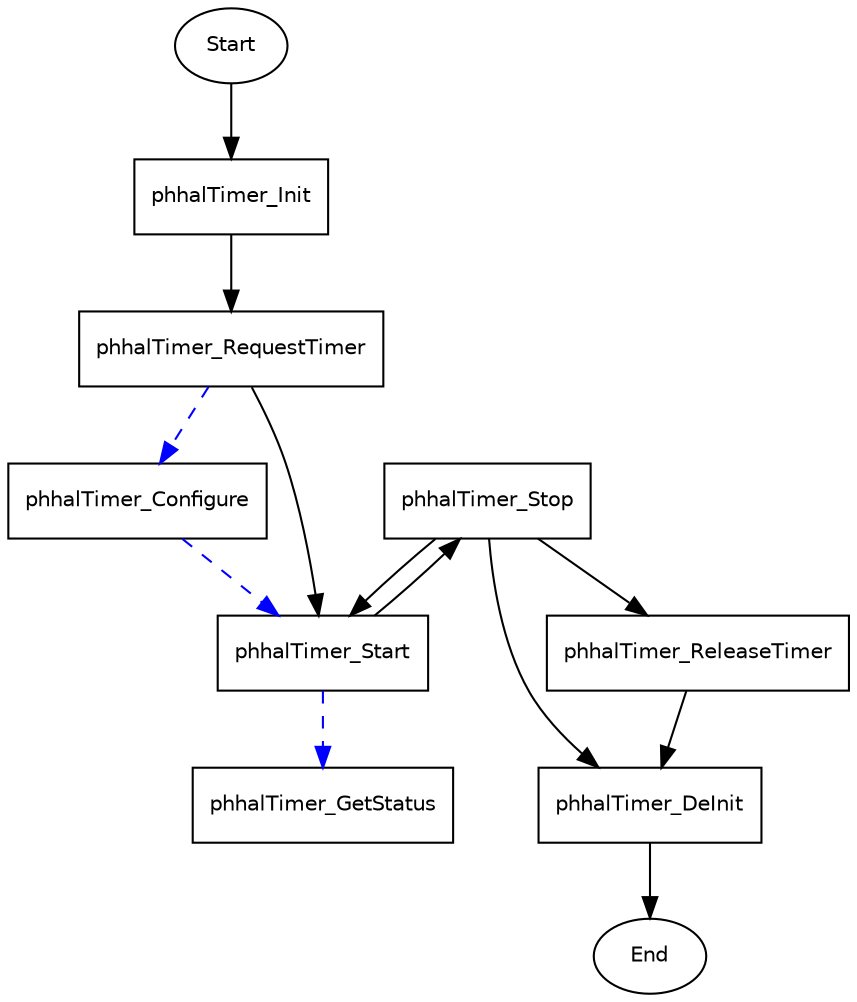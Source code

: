 
     digraph "Sample Usage"{
         node [shape=oval, fontname="Helvetica", fontsize=10];
         End;
         Start;

         node [shape=record, fontname="Helvetica", fontsize=10];

     //Nodes
         phhalTimer_Configure [URL ="\ref phhalTimer_Configure"];
         phhalTimer_DeInit [URL ="\ref phhalTimer_DeInit"];
         phhalTimer_GetStatus [URL ="\ref phhalTimer_GetStatus"];
         phhalTimer_Init [URL ="\ref phhalTimer_Init"];
         phhalTimer_ReleaseTimer [URL ="\ref phhalTimer_ReleaseTimer"];
         phhalTimer_RequestTimer [URL ="\ref phhalTimer_RequestTimer"];
         phhalTimer_Start [URL ="\ref phhalTimer_Start"];
         phhalTimer_Stop [URL ="\ref phhalTimer_Stop"];

     //Logical Flow
         Start -> phhalTimer_Init -> phhalTimer_RequestTimer;
         phhalTimer_RequestTimer -> phhalTimer_Start -> phhalTimer_Stop;
         phhalTimer_Stop -> phhalTimer_Start;
         phhalTimer_Stop -> phhalTimer_DeInit;
         phhalTimer_Stop -> phhalTimer_ReleaseTimer;
         phhalTimer_ReleaseTimer -> phhalTimer_DeInit;
         phhalTimer_DeInit -> End;

     //optionals
         edge [ style="dashed", color="blue" ];
         phhalTimer_Start -> phhalTimer_GetStatus;
         phhalTimer_RequestTimer -> phhalTimer_Configure;
         phhalTimer_Configure -> phhalTimer_Start;

     //error/abort cases
         edge [ style="dashed", color="red" ];

     }

